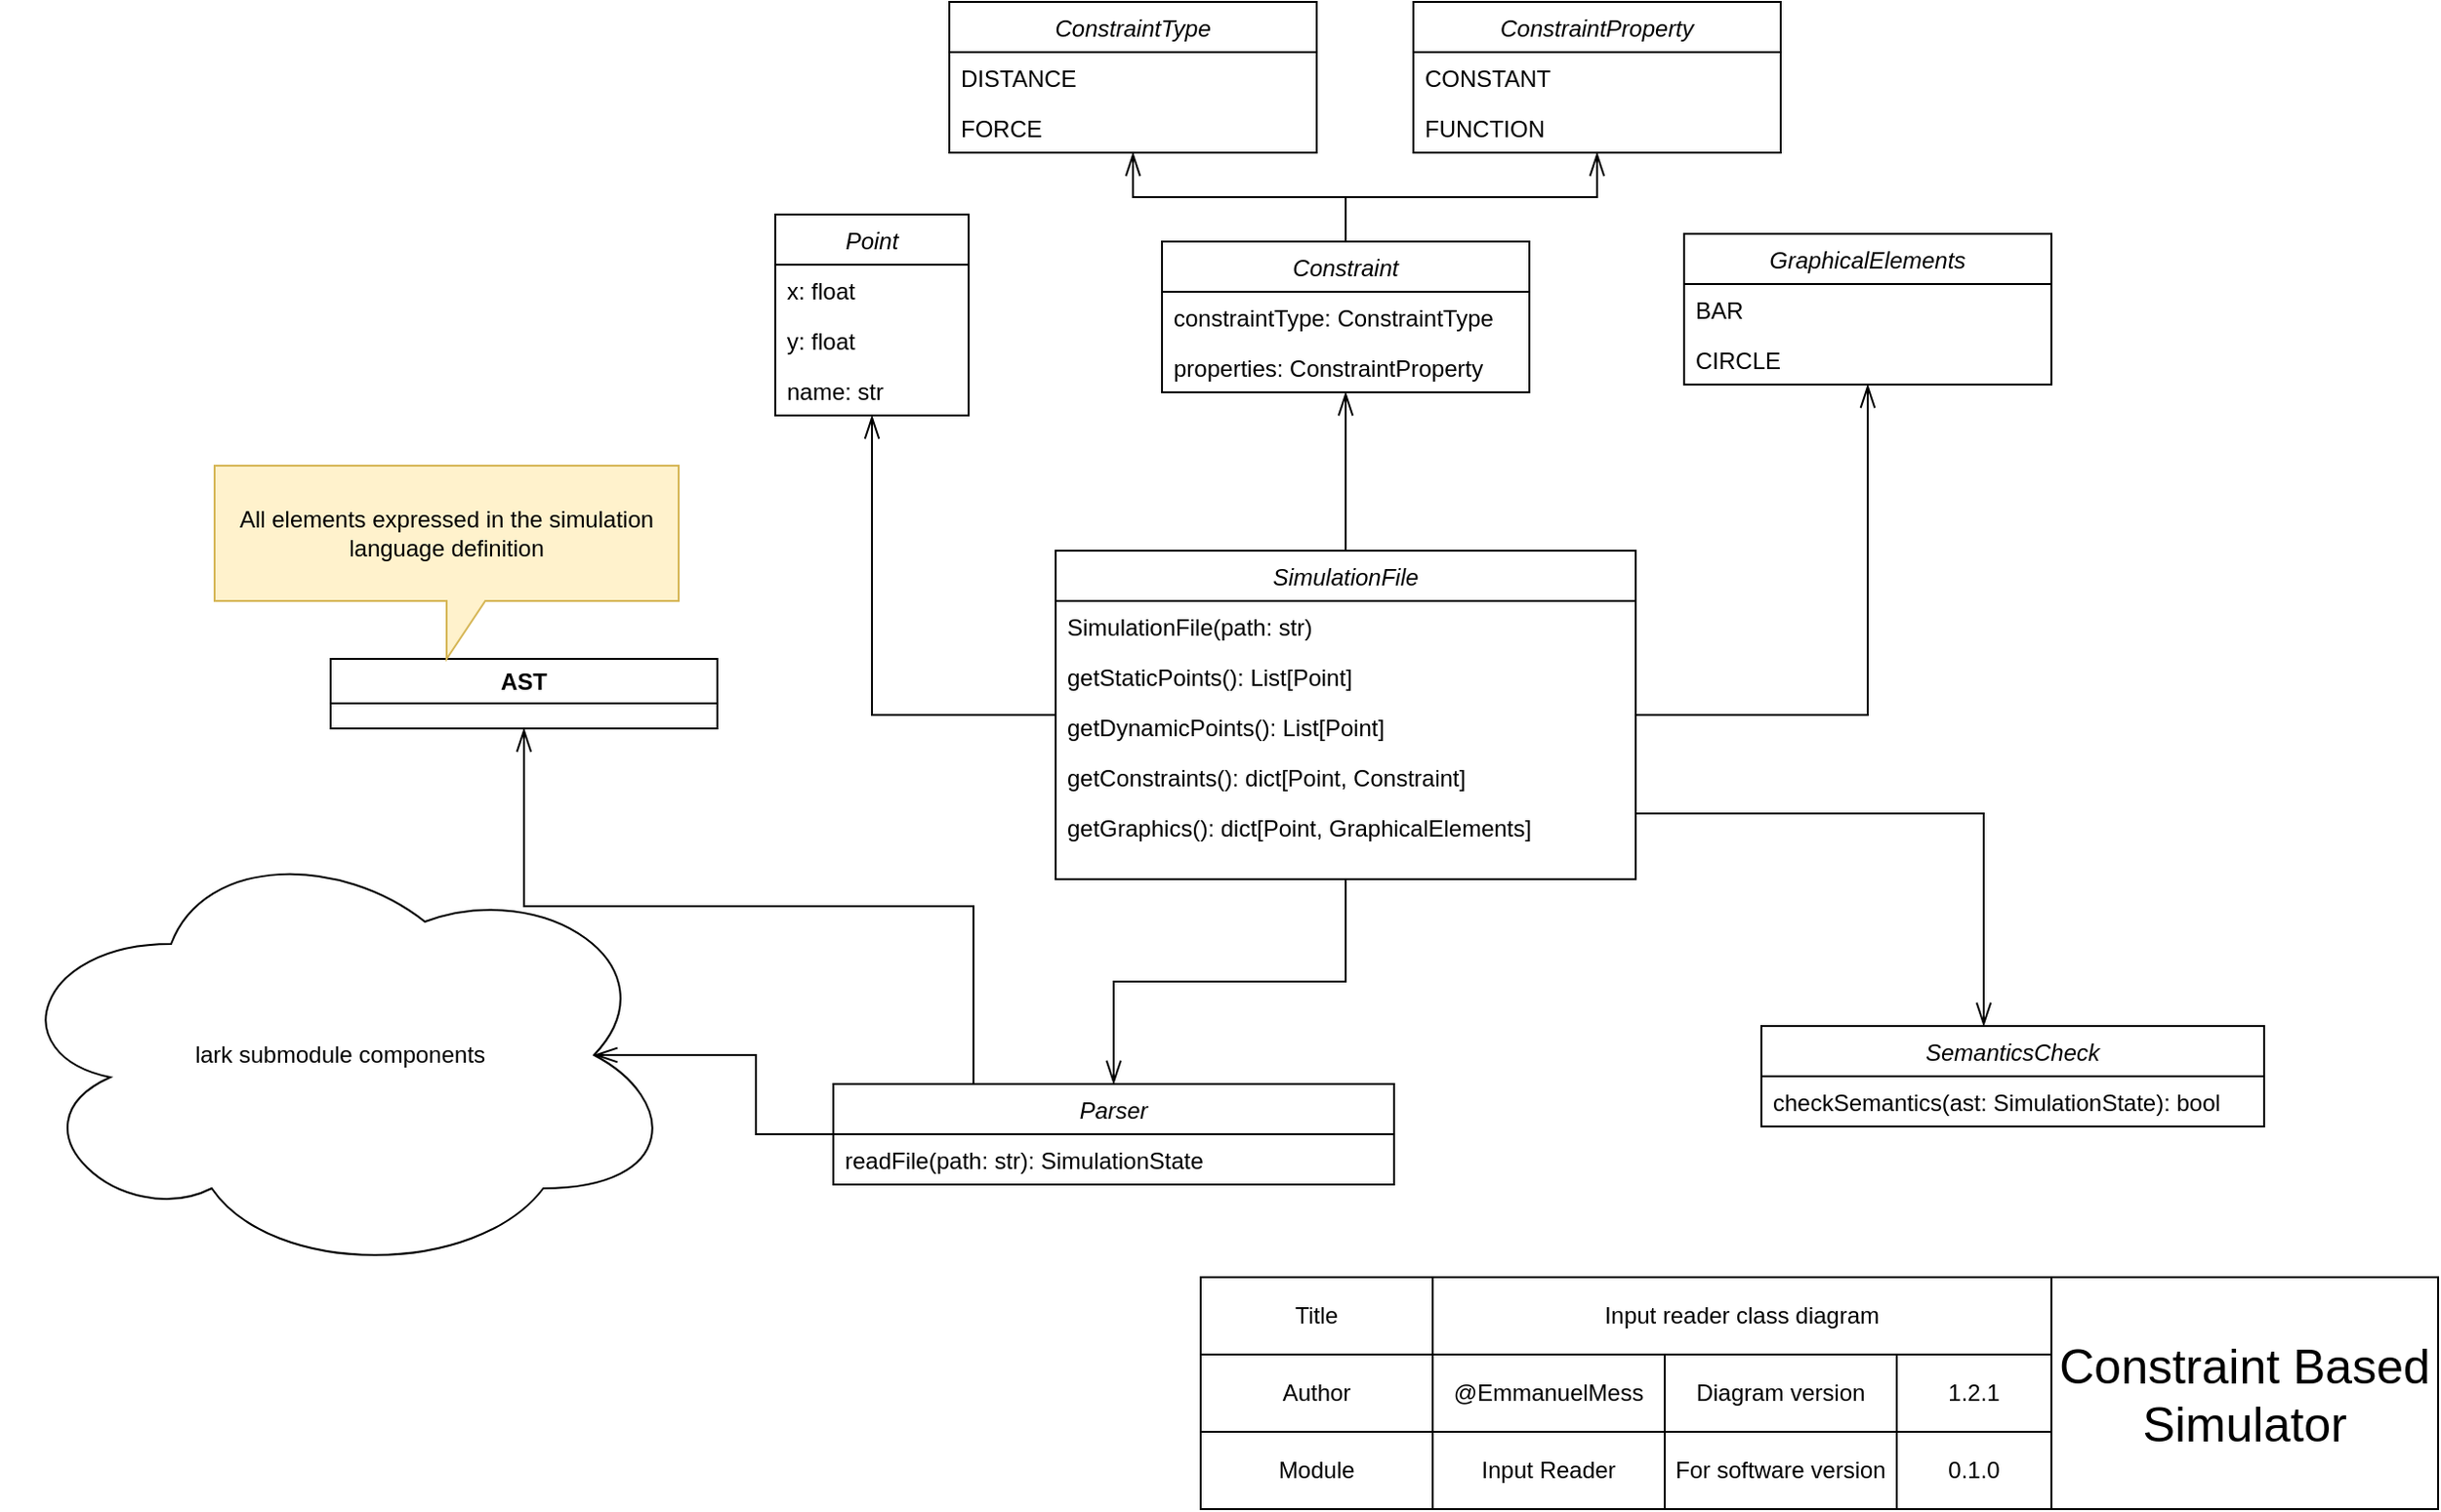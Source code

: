 <mxfile version="22.1.18" type="device">
  <diagram id="C5RBs43oDa-KdzZeNtuy" name="Page-1">
    <mxGraphModel dx="2043" dy="558" grid="1" gridSize="10" guides="1" tooltips="1" connect="1" arrows="1" fold="1" page="1" pageScale="1" pageWidth="1169" pageHeight="827" math="0" shadow="0">
      <root>
        <mxCell id="WIyWlLk6GJQsqaUBKTNV-0" />
        <mxCell id="WIyWlLk6GJQsqaUBKTNV-1" parent="WIyWlLk6GJQsqaUBKTNV-0" />
        <mxCell id="K2Yrc4t2-jPAsuFykGhJ-18" style="edgeStyle=orthogonalEdgeStyle;rounded=0;orthogonalLoop=1;jettySize=auto;html=1;endSize=10;endArrow=openThin;endFill=0;" parent="WIyWlLk6GJQsqaUBKTNV-1" source="zkfFHV4jXpPFQw0GAbJ--0" target="K2Yrc4t2-jPAsuFykGhJ-2" edge="1">
          <mxGeometry relative="1" as="geometry" />
        </mxCell>
        <mxCell id="K2Yrc4t2-jPAsuFykGhJ-19" style="edgeStyle=orthogonalEdgeStyle;rounded=0;orthogonalLoop=1;jettySize=auto;html=1;endSize=10;endArrow=openThin;endFill=0;" parent="WIyWlLk6GJQsqaUBKTNV-1" source="zkfFHV4jXpPFQw0GAbJ--0" target="K2Yrc4t2-jPAsuFykGhJ-10" edge="1">
          <mxGeometry relative="1" as="geometry" />
        </mxCell>
        <mxCell id="K2Yrc4t2-jPAsuFykGhJ-20" style="edgeStyle=orthogonalEdgeStyle;rounded=0;orthogonalLoop=1;jettySize=auto;html=1;endSize=10;endArrow=openThin;endFill=0;" parent="WIyWlLk6GJQsqaUBKTNV-1" source="zkfFHV4jXpPFQw0GAbJ--0" target="RCDYtRAR_FzUfTZ2p0vZ-3" edge="1">
          <mxGeometry relative="1" as="geometry">
            <mxPoint x="870" y="194" as="targetPoint" />
          </mxGeometry>
        </mxCell>
        <mxCell id="K2Yrc4t2-jPAsuFykGhJ-30" style="edgeStyle=orthogonalEdgeStyle;rounded=0;orthogonalLoop=1;jettySize=auto;html=1;endArrow=openThin;endFill=0;endSize=10;" parent="WIyWlLk6GJQsqaUBKTNV-1" source="zkfFHV4jXpPFQw0GAbJ--0" target="K2Yrc4t2-jPAsuFykGhJ-27" edge="1">
          <mxGeometry relative="1" as="geometry">
            <mxPoint x="585" y="514" as="sourcePoint" />
          </mxGeometry>
        </mxCell>
        <mxCell id="zkfFHV4jXpPFQw0GAbJ--0" value="SimulationFile" style="swimlane;fontStyle=2;align=center;verticalAlign=top;childLayout=stackLayout;horizontal=1;startSize=26;horizontalStack=0;resizeParent=1;resizeLast=0;collapsible=1;marginBottom=0;rounded=0;shadow=0;strokeWidth=1;" parent="WIyWlLk6GJQsqaUBKTNV-1" vertex="1">
          <mxGeometry x="445" y="304" width="300" height="170" as="geometry">
            <mxRectangle x="230" y="140" width="160" height="26" as="alternateBounds" />
          </mxGeometry>
        </mxCell>
        <mxCell id="zkfFHV4jXpPFQw0GAbJ--1" value="SimulationFile(path: str)" style="text;align=left;verticalAlign=top;spacingLeft=4;spacingRight=4;overflow=hidden;rotatable=0;points=[[0,0.5],[1,0.5]];portConstraint=eastwest;" parent="zkfFHV4jXpPFQw0GAbJ--0" vertex="1">
          <mxGeometry y="26" width="300" height="26" as="geometry" />
        </mxCell>
        <mxCell id="zkfFHV4jXpPFQw0GAbJ--2" value="getStaticPoints(): List[Point]" style="text;align=left;verticalAlign=top;spacingLeft=4;spacingRight=4;overflow=hidden;rotatable=0;points=[[0,0.5],[1,0.5]];portConstraint=eastwest;rounded=0;shadow=0;html=0;" parent="zkfFHV4jXpPFQw0GAbJ--0" vertex="1">
          <mxGeometry y="52" width="300" height="26" as="geometry" />
        </mxCell>
        <mxCell id="zkfFHV4jXpPFQw0GAbJ--3" value="getDynamicPoints(): List[Point]" style="text;align=left;verticalAlign=top;spacingLeft=4;spacingRight=4;overflow=hidden;rotatable=0;points=[[0,0.5],[1,0.5]];portConstraint=eastwest;rounded=0;shadow=0;html=0;" parent="zkfFHV4jXpPFQw0GAbJ--0" vertex="1">
          <mxGeometry y="78" width="300" height="26" as="geometry" />
        </mxCell>
        <mxCell id="K2Yrc4t2-jPAsuFykGhJ-0" value="getConstraints(): dict[Point, Constraint]" style="text;align=left;verticalAlign=top;spacingLeft=4;spacingRight=4;overflow=hidden;rotatable=0;points=[[0,0.5],[1,0.5]];portConstraint=eastwest;rounded=0;shadow=0;html=0;" parent="zkfFHV4jXpPFQw0GAbJ--0" vertex="1">
          <mxGeometry y="104" width="300" height="26" as="geometry" />
        </mxCell>
        <mxCell id="K2Yrc4t2-jPAsuFykGhJ-1" value="getGraphics(): dict[Point, GraphicalElements]" style="text;align=left;verticalAlign=top;spacingLeft=4;spacingRight=4;overflow=hidden;rotatable=0;points=[[0,0.5],[1,0.5]];portConstraint=eastwest;rounded=0;shadow=0;html=0;" parent="zkfFHV4jXpPFQw0GAbJ--0" vertex="1">
          <mxGeometry y="130" width="300" height="26" as="geometry" />
        </mxCell>
        <mxCell id="K2Yrc4t2-jPAsuFykGhJ-2" value="Point" style="swimlane;fontStyle=2;align=center;verticalAlign=top;childLayout=stackLayout;horizontal=1;startSize=26;horizontalStack=0;resizeParent=1;resizeLast=0;collapsible=1;marginBottom=0;rounded=0;shadow=0;strokeWidth=1;" parent="WIyWlLk6GJQsqaUBKTNV-1" vertex="1">
          <mxGeometry x="300" y="130" width="100" height="104" as="geometry">
            <mxRectangle x="230" y="140" width="160" height="26" as="alternateBounds" />
          </mxGeometry>
        </mxCell>
        <mxCell id="K2Yrc4t2-jPAsuFykGhJ-6" value="x: float" style="text;align=left;verticalAlign=top;spacingLeft=4;spacingRight=4;overflow=hidden;rotatable=0;points=[[0,0.5],[1,0.5]];portConstraint=eastwest;rounded=0;shadow=0;html=0;" parent="K2Yrc4t2-jPAsuFykGhJ-2" vertex="1">
          <mxGeometry y="26" width="100" height="26" as="geometry" />
        </mxCell>
        <mxCell id="K2Yrc4t2-jPAsuFykGhJ-8" value="y: float" style="text;align=left;verticalAlign=top;spacingLeft=4;spacingRight=4;overflow=hidden;rotatable=0;points=[[0,0.5],[1,0.5]];portConstraint=eastwest;rounded=0;shadow=0;html=0;" parent="K2Yrc4t2-jPAsuFykGhJ-2" vertex="1">
          <mxGeometry y="52" width="100" height="26" as="geometry" />
        </mxCell>
        <mxCell id="K2Yrc4t2-jPAsuFykGhJ-9" value="name: str" style="text;align=left;verticalAlign=top;spacingLeft=4;spacingRight=4;overflow=hidden;rotatable=0;points=[[0,0.5],[1,0.5]];portConstraint=eastwest;rounded=0;shadow=0;html=0;" parent="K2Yrc4t2-jPAsuFykGhJ-2" vertex="1">
          <mxGeometry y="78" width="100" height="26" as="geometry" />
        </mxCell>
        <mxCell id="K2Yrc4t2-jPAsuFykGhJ-22" style="edgeStyle=orthogonalEdgeStyle;rounded=0;orthogonalLoop=1;jettySize=auto;html=1;endArrow=openThin;endFill=0;endSize=10;" parent="WIyWlLk6GJQsqaUBKTNV-1" source="K2Yrc4t2-jPAsuFykGhJ-10" target="RCDYtRAR_FzUfTZ2p0vZ-0" edge="1">
          <mxGeometry relative="1" as="geometry" />
        </mxCell>
        <mxCell id="K2Yrc4t2-jPAsuFykGhJ-10" value="Constraint" style="swimlane;fontStyle=2;align=center;verticalAlign=top;childLayout=stackLayout;horizontal=1;startSize=26;horizontalStack=0;resizeParent=1;resizeLast=0;collapsible=1;marginBottom=0;rounded=0;shadow=0;strokeWidth=1;" parent="WIyWlLk6GJQsqaUBKTNV-1" vertex="1">
          <mxGeometry x="500" y="144" width="190" height="78" as="geometry">
            <mxRectangle x="230" y="140" width="160" height="26" as="alternateBounds" />
          </mxGeometry>
        </mxCell>
        <mxCell id="K2Yrc4t2-jPAsuFykGhJ-11" value="constraintType: ConstraintType" style="text;align=left;verticalAlign=top;spacingLeft=4;spacingRight=4;overflow=hidden;rotatable=0;points=[[0,0.5],[1,0.5]];portConstraint=eastwest;rounded=0;shadow=0;html=0;" parent="K2Yrc4t2-jPAsuFykGhJ-10" vertex="1">
          <mxGeometry y="26" width="190" height="26" as="geometry" />
        </mxCell>
        <mxCell id="K2Yrc4t2-jPAsuFykGhJ-12" value="properties: ConstraintProperty" style="text;align=left;verticalAlign=top;spacingLeft=4;spacingRight=4;overflow=hidden;rotatable=0;points=[[0,0.5],[1,0.5]];portConstraint=eastwest;rounded=0;shadow=0;html=0;" parent="K2Yrc4t2-jPAsuFykGhJ-10" vertex="1">
          <mxGeometry y="52" width="190" height="26" as="geometry" />
        </mxCell>
        <mxCell id="K2Yrc4t2-jPAsuFykGhJ-25" value="lark submodule components" style="ellipse;shape=cloud;whiteSpace=wrap;html=1;" parent="WIyWlLk6GJQsqaUBKTNV-1" vertex="1">
          <mxGeometry x="-100" y="450" width="350" height="230" as="geometry" />
        </mxCell>
        <mxCell id="K2Yrc4t2-jPAsuFykGhJ-31" style="edgeStyle=orthogonalEdgeStyle;rounded=0;orthogonalLoop=1;jettySize=auto;html=1;endArrow=openThin;endFill=0;endSize=10;entryX=0.875;entryY=0.5;entryDx=0;entryDy=0;entryPerimeter=0;" parent="WIyWlLk6GJQsqaUBKTNV-1" source="K2Yrc4t2-jPAsuFykGhJ-27" target="K2Yrc4t2-jPAsuFykGhJ-25" edge="1">
          <mxGeometry relative="1" as="geometry" />
        </mxCell>
        <mxCell id="K2Yrc4t2-jPAsuFykGhJ-27" value="Parser" style="swimlane;fontStyle=2;align=center;verticalAlign=top;childLayout=stackLayout;horizontal=1;startSize=26;horizontalStack=0;resizeParent=1;resizeLast=0;collapsible=1;marginBottom=0;rounded=0;shadow=0;strokeWidth=1;" parent="WIyWlLk6GJQsqaUBKTNV-1" vertex="1">
          <mxGeometry x="330" y="580" width="290" height="52" as="geometry">
            <mxRectangle x="230" y="140" width="160" height="26" as="alternateBounds" />
          </mxGeometry>
        </mxCell>
        <mxCell id="K2Yrc4t2-jPAsuFykGhJ-28" value="readFile(path: str): SimulationState" style="text;align=left;verticalAlign=top;spacingLeft=4;spacingRight=4;overflow=hidden;rotatable=0;points=[[0,0.5],[1,0.5]];portConstraint=eastwest;rounded=0;shadow=0;html=0;" parent="K2Yrc4t2-jPAsuFykGhJ-27" vertex="1">
          <mxGeometry y="26" width="290" height="26" as="geometry" />
        </mxCell>
        <mxCell id="W2fvd5h6GRTX3pGb27Vk-2" value="SemanticsCheck" style="swimlane;fontStyle=2;align=center;verticalAlign=top;childLayout=stackLayout;horizontal=1;startSize=26;horizontalStack=0;resizeParent=1;resizeLast=0;collapsible=1;marginBottom=0;rounded=0;shadow=0;strokeWidth=1;" parent="WIyWlLk6GJQsqaUBKTNV-1" vertex="1">
          <mxGeometry x="810" y="550" width="260" height="52" as="geometry">
            <mxRectangle x="230" y="140" width="160" height="26" as="alternateBounds" />
          </mxGeometry>
        </mxCell>
        <mxCell id="W2fvd5h6GRTX3pGb27Vk-3" value="checkSemantics(ast: SimulationState): bool" style="text;align=left;verticalAlign=top;spacingLeft=4;spacingRight=4;overflow=hidden;rotatable=0;points=[[0,0.5],[1,0.5]];portConstraint=eastwest;rounded=0;shadow=0;html=0;" parent="W2fvd5h6GRTX3pGb27Vk-2" vertex="1">
          <mxGeometry y="26" width="260" height="26" as="geometry" />
        </mxCell>
        <mxCell id="W2fvd5h6GRTX3pGb27Vk-5" style="edgeStyle=orthogonalEdgeStyle;rounded=0;orthogonalLoop=1;jettySize=auto;html=1;endArrow=openThin;endFill=0;endSize=10;" parent="WIyWlLk6GJQsqaUBKTNV-1" source="zkfFHV4jXpPFQw0GAbJ--0" target="W2fvd5h6GRTX3pGb27Vk-2" edge="1">
          <mxGeometry relative="1" as="geometry">
            <mxPoint x="605.0" y="484" as="sourcePoint" />
            <mxPoint x="605.0" y="560" as="targetPoint" />
            <Array as="points">
              <mxPoint x="925" y="440" />
            </Array>
          </mxGeometry>
        </mxCell>
        <mxCell id="23At6wV8TqAbKc6dYulk-0" value="Title" style="rounded=0;whiteSpace=wrap;html=1;" parent="WIyWlLk6GJQsqaUBKTNV-1" vertex="1">
          <mxGeometry x="520" y="680" width="120" height="40" as="geometry" />
        </mxCell>
        <mxCell id="23At6wV8TqAbKc6dYulk-1" value="Input reader class diagram" style="rounded=0;whiteSpace=wrap;html=1;" parent="WIyWlLk6GJQsqaUBKTNV-1" vertex="1">
          <mxGeometry x="640.0" y="680" width="320" height="40" as="geometry" />
        </mxCell>
        <mxCell id="23At6wV8TqAbKc6dYulk-2" value="Module" style="rounded=0;whiteSpace=wrap;html=1;" parent="WIyWlLk6GJQsqaUBKTNV-1" vertex="1">
          <mxGeometry x="520" y="760" width="120" height="40" as="geometry" />
        </mxCell>
        <mxCell id="23At6wV8TqAbKc6dYulk-3" value="Author" style="rounded=0;whiteSpace=wrap;html=1;" parent="WIyWlLk6GJQsqaUBKTNV-1" vertex="1">
          <mxGeometry x="520" y="720" width="120" height="40" as="geometry" />
        </mxCell>
        <mxCell id="23At6wV8TqAbKc6dYulk-4" value="@EmmanuelMess" style="rounded=0;whiteSpace=wrap;html=1;" parent="WIyWlLk6GJQsqaUBKTNV-1" vertex="1">
          <mxGeometry x="640.0" y="720" width="120" height="40" as="geometry" />
        </mxCell>
        <mxCell id="23At6wV8TqAbKc6dYulk-5" value="Input Reader" style="rounded=0;whiteSpace=wrap;html=1;" parent="WIyWlLk6GJQsqaUBKTNV-1" vertex="1">
          <mxGeometry x="640.0" y="760" width="120" height="40" as="geometry" />
        </mxCell>
        <mxCell id="23At6wV8TqAbKc6dYulk-6" value="Diagram version" style="rounded=0;whiteSpace=wrap;html=1;" parent="WIyWlLk6GJQsqaUBKTNV-1" vertex="1">
          <mxGeometry x="760.0" y="720" width="120" height="40" as="geometry" />
        </mxCell>
        <mxCell id="23At6wV8TqAbKc6dYulk-7" value="&lt;font style=&quot;font-size: 25px;&quot;&gt;Constraint Based Simulator&lt;/font&gt;" style="rounded=0;whiteSpace=wrap;html=1;" parent="WIyWlLk6GJQsqaUBKTNV-1" vertex="1">
          <mxGeometry x="960" y="680" width="200" height="120" as="geometry" />
        </mxCell>
        <mxCell id="23At6wV8TqAbKc6dYulk-8" value="1.2.1" style="rounded=0;whiteSpace=wrap;html=1;" parent="WIyWlLk6GJQsqaUBKTNV-1" vertex="1">
          <mxGeometry x="880.0" y="720" width="80" height="40" as="geometry" />
        </mxCell>
        <mxCell id="23At6wV8TqAbKc6dYulk-9" value="For software version" style="rounded=0;whiteSpace=wrap;html=1;" parent="WIyWlLk6GJQsqaUBKTNV-1" vertex="1">
          <mxGeometry x="760.0" y="760" width="120" height="40" as="geometry" />
        </mxCell>
        <mxCell id="23At6wV8TqAbKc6dYulk-10" value="0.1.0" style="rounded=0;whiteSpace=wrap;html=1;" parent="WIyWlLk6GJQsqaUBKTNV-1" vertex="1">
          <mxGeometry x="880.0" y="760" width="80" height="40" as="geometry" />
        </mxCell>
        <mxCell id="RCDYtRAR_FzUfTZ2p0vZ-0" value="ConstraintProperty" style="swimlane;fontStyle=2;align=center;verticalAlign=top;childLayout=stackLayout;horizontal=1;startSize=26;horizontalStack=0;resizeParent=1;resizeLast=0;collapsible=1;marginBottom=0;rounded=0;shadow=0;strokeWidth=1;" parent="WIyWlLk6GJQsqaUBKTNV-1" vertex="1">
          <mxGeometry x="630" y="20" width="190" height="78" as="geometry">
            <mxRectangle x="230" y="140" width="160" height="26" as="alternateBounds" />
          </mxGeometry>
        </mxCell>
        <mxCell id="i_ufmoZJ9PCgCzFfNUlD-5" value="CONSTANT" style="text;align=left;verticalAlign=top;spacingLeft=4;spacingRight=4;overflow=hidden;rotatable=0;points=[[0,0.5],[1,0.5]];portConstraint=eastwest;rounded=0;shadow=0;html=0;" vertex="1" parent="RCDYtRAR_FzUfTZ2p0vZ-0">
          <mxGeometry y="26" width="190" height="26" as="geometry" />
        </mxCell>
        <mxCell id="i_ufmoZJ9PCgCzFfNUlD-0" value="FUNCTION" style="text;align=left;verticalAlign=top;spacingLeft=4;spacingRight=4;overflow=hidden;rotatable=0;points=[[0,0.5],[1,0.5]];portConstraint=eastwest;rounded=0;shadow=0;html=0;" vertex="1" parent="RCDYtRAR_FzUfTZ2p0vZ-0">
          <mxGeometry y="52" width="190" height="26" as="geometry" />
        </mxCell>
        <mxCell id="RCDYtRAR_FzUfTZ2p0vZ-3" value="GraphicalElements" style="swimlane;fontStyle=2;align=center;verticalAlign=top;childLayout=stackLayout;horizontal=1;startSize=26;horizontalStack=0;resizeParent=1;resizeLast=0;collapsible=1;marginBottom=0;rounded=0;shadow=0;strokeWidth=1;" parent="WIyWlLk6GJQsqaUBKTNV-1" vertex="1">
          <mxGeometry x="770" y="140" width="190" height="78" as="geometry">
            <mxRectangle x="230" y="140" width="160" height="26" as="alternateBounds" />
          </mxGeometry>
        </mxCell>
        <mxCell id="i_ufmoZJ9PCgCzFfNUlD-6" value="BAR" style="text;align=left;verticalAlign=top;spacingLeft=4;spacingRight=4;overflow=hidden;rotatable=0;points=[[0,0.5],[1,0.5]];portConstraint=eastwest;rounded=0;shadow=0;html=0;" vertex="1" parent="RCDYtRAR_FzUfTZ2p0vZ-3">
          <mxGeometry y="26" width="190" height="26" as="geometry" />
        </mxCell>
        <mxCell id="i_ufmoZJ9PCgCzFfNUlD-7" value="CIRCLE" style="text;align=left;verticalAlign=top;spacingLeft=4;spacingRight=4;overflow=hidden;rotatable=0;points=[[0,0.5],[1,0.5]];portConstraint=eastwest;rounded=0;shadow=0;html=0;" vertex="1" parent="RCDYtRAR_FzUfTZ2p0vZ-3">
          <mxGeometry y="52" width="190" height="26" as="geometry" />
        </mxCell>
        <mxCell id="i_ufmoZJ9PCgCzFfNUlD-1" value="ConstraintType" style="swimlane;fontStyle=2;align=center;verticalAlign=top;childLayout=stackLayout;horizontal=1;startSize=26;horizontalStack=0;resizeParent=1;resizeLast=0;collapsible=1;marginBottom=0;rounded=0;shadow=0;strokeWidth=1;" vertex="1" parent="WIyWlLk6GJQsqaUBKTNV-1">
          <mxGeometry x="390" y="20" width="190" height="78" as="geometry">
            <mxRectangle x="230" y="140" width="160" height="26" as="alternateBounds" />
          </mxGeometry>
        </mxCell>
        <mxCell id="i_ufmoZJ9PCgCzFfNUlD-4" value="DISTANCE" style="text;align=left;verticalAlign=top;spacingLeft=4;spacingRight=4;overflow=hidden;rotatable=0;points=[[0,0.5],[1,0.5]];portConstraint=eastwest;rounded=0;shadow=0;html=0;" vertex="1" parent="i_ufmoZJ9PCgCzFfNUlD-1">
          <mxGeometry y="26" width="190" height="26" as="geometry" />
        </mxCell>
        <mxCell id="i_ufmoZJ9PCgCzFfNUlD-2" value="FORCE" style="text;align=left;verticalAlign=top;spacingLeft=4;spacingRight=4;overflow=hidden;rotatable=0;points=[[0,0.5],[1,0.5]];portConstraint=eastwest;rounded=0;shadow=0;html=0;" vertex="1" parent="i_ufmoZJ9PCgCzFfNUlD-1">
          <mxGeometry y="52" width="190" height="26" as="geometry" />
        </mxCell>
        <mxCell id="i_ufmoZJ9PCgCzFfNUlD-3" style="edgeStyle=orthogonalEdgeStyle;rounded=0;orthogonalLoop=1;jettySize=auto;html=1;endArrow=openThin;endFill=0;endSize=10;" edge="1" parent="WIyWlLk6GJQsqaUBKTNV-1" source="K2Yrc4t2-jPAsuFykGhJ-10" target="i_ufmoZJ9PCgCzFfNUlD-1">
          <mxGeometry relative="1" as="geometry">
            <mxPoint x="605" y="154" as="sourcePoint" />
            <mxPoint x="735" y="82" as="targetPoint" />
          </mxGeometry>
        </mxCell>
        <mxCell id="i_ufmoZJ9PCgCzFfNUlD-9" style="edgeStyle=orthogonalEdgeStyle;rounded=0;orthogonalLoop=1;jettySize=auto;html=1;endArrow=openThin;endFill=0;endSize=10;exitX=0.25;exitY=0;exitDx=0;exitDy=0;" edge="1" parent="WIyWlLk6GJQsqaUBKTNV-1" source="K2Yrc4t2-jPAsuFykGhJ-27" target="i_ufmoZJ9PCgCzFfNUlD-12">
          <mxGeometry relative="1" as="geometry">
            <mxPoint x="340" y="616" as="sourcePoint" />
            <mxPoint x="215" y="410" as="targetPoint" />
          </mxGeometry>
        </mxCell>
        <mxCell id="i_ufmoZJ9PCgCzFfNUlD-12" value="AST" style="swimlane;whiteSpace=wrap;html=1;" vertex="1" parent="WIyWlLk6GJQsqaUBKTNV-1">
          <mxGeometry x="70" y="360" width="200" height="36" as="geometry" />
        </mxCell>
        <mxCell id="i_ufmoZJ9PCgCzFfNUlD-14" value="All elements expressed in the simulation language definition" style="shape=callout;whiteSpace=wrap;html=1;perimeter=calloutPerimeter;fillColor=#fff2cc;strokeColor=#d6b656;" vertex="1" parent="WIyWlLk6GJQsqaUBKTNV-1">
          <mxGeometry x="10" y="260" width="240" height="100" as="geometry" />
        </mxCell>
      </root>
    </mxGraphModel>
  </diagram>
</mxfile>

